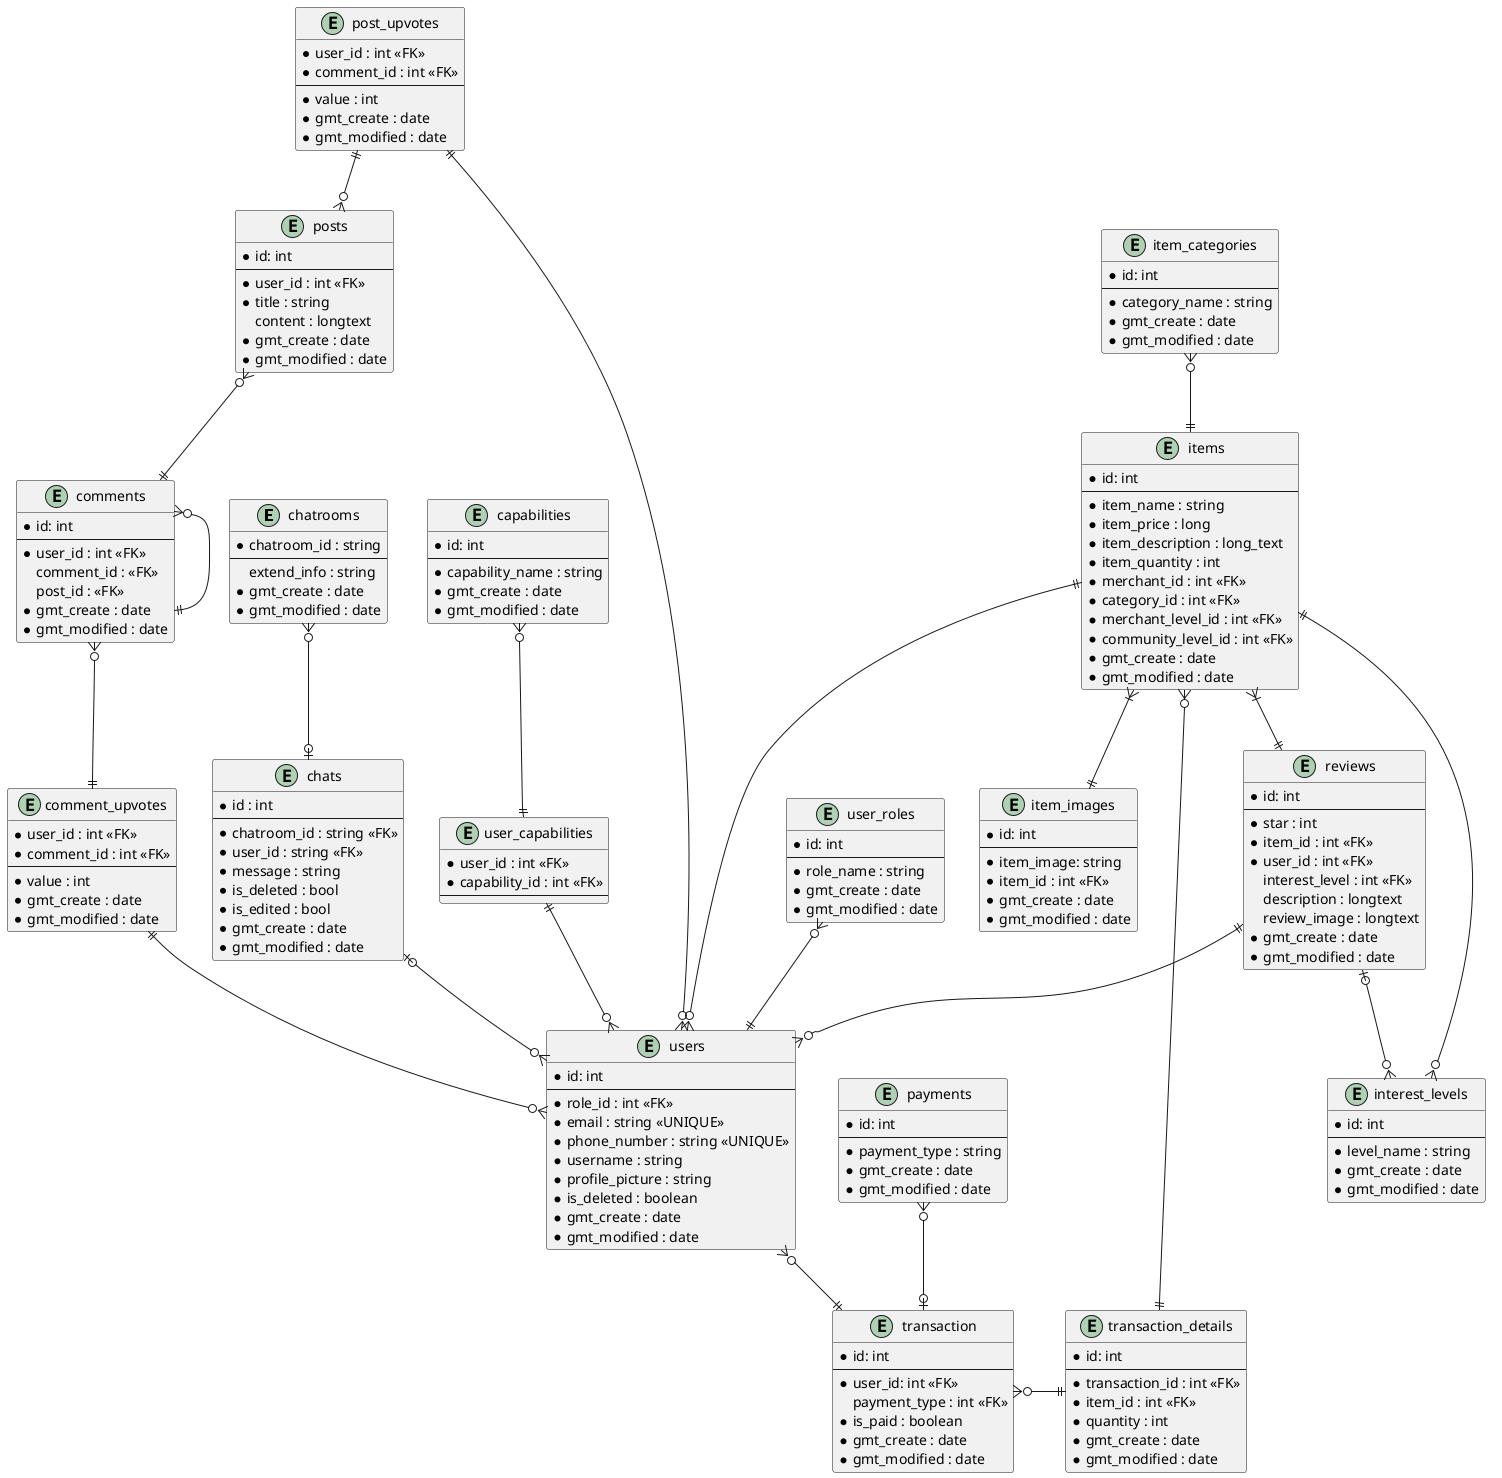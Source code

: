 @startuml class diagram

' left to right direction

' entity

' direct communication purposes
entity chatrooms {
    * chatroom_id : string
    --
    extend_info : string
    * gmt_create : date
    * gmt_modified : date
}

entity chats {
    * id : int
    --
    * chatroom_id : string <<FK>>
    * user_id : string <<FK>>
    * message : string
    * is_deleted : bool
    * is_edited : bool
    * gmt_create : date
    * gmt_modified : date
}

' for transaction purposes
entity interest_levels {
    * id: int
    --
    * level_name : string
    * gmt_create : date
    * gmt_modified : date
}

entity item_categories {
    * id: int
    --
    * category_name : string
    * gmt_create : date
    * gmt_modified : date
}

entity user_roles {
    * id: int
    --
    * role_name : string
    * gmt_create : date
    * gmt_modified : date
}

entity capabilities {
    * id: int
    --
    * capability_name : string
    * gmt_create : date
    * gmt_modified : date
}

entity user_capabilities {
    * user_id : int <<FK>>
    * capability_id : int <<FK>>
    --
}

entity payments {
    * id: int
    --
    * payment_type : string
    * gmt_create : date
    * gmt_modified : date
}

entity users {
    * id: int  
    --
    * role_id : int <<FK>>
    * email : string <<UNIQUE>>
    * phone_number : string <<UNIQUE>>
    * username : string
    * profile_picture : string
    * is_deleted : boolean
    * gmt_create : date
    * gmt_modified : date
}

entity items {
    * id: int 
    --
    * item_name : string
    * item_price : long
    * item_description : long_text
    * item_quantity : int
    * merchant_id : int <<FK>>
    * category_id : int <<FK>>
    * merchant_level_id : int <<FK>>
    * community_level_id : int <<FK>>
    * gmt_create : date
    * gmt_modified : date
}

entity item_images {
    * id: int
    --
    * item_image: string
    * item_id : int <<FK>>
    * gmt_create : date
    * gmt_modified : date
}

entity reviews {
    * id: int
    --
    * star : int
    * item_id : int <<FK>>
    * user_id : int <<FK>>
      interest_level : int <<FK>>
      description : longtext
      review_image : longtext
    * gmt_create : date
    * gmt_modified : date
}

entity transaction {
    * id: int
    --
    * user_id: int <<FK>>
    payment_type : int <<FK>>
    * is_paid : boolean
    * gmt_create : date
    * gmt_modified : date
}

entity transaction_details {
    * id: int
    --
    * transaction_id : int <<FK>>
    * item_id : int <<FK>>
    * quantity : int
    * gmt_create : date
    * gmt_modified : date
}

' for discussion purposes
entity posts {
    * id: int
    --
    * user_id : int <<FK>>
    * title : string
      content : longtext
    * gmt_create : date
    * gmt_modified : date
}

entity comments {
    * id: int
    --
    * user_id : int <<FK>>
      comment_id : <<FK>>
      post_id : <<FK>>
    * gmt_create : date
    * gmt_modified : date
}

entity comment_upvotes {
    * user_id : int <<FK>>
    * comment_id : int <<FK>>
    --
    * value : int
    * gmt_create : date
    * gmt_modified : date
}

entity post_upvotes {
    * user_id : int <<FK>>
    * comment_id : int <<FK>>
    --
    * value : int
    * gmt_create : date
    * gmt_modified : date
}


' relation
' for transaction purposes
interest_levels }o--|| items
item_categories }o--|| items

user_roles }o--|| users

payments }o--o| transaction
users }o--|| transaction
transaction }o-|| transaction_details
items }o--|| transaction_details

items }|--|| item_images
items }|--|| reviews
reviews |o--o{ interest_levels
items ||--o{ users
reviews ||--o{ users
' users }o--|| items
' users }o--|| reviews

' for discussion purposes
comments }o--|| comment_upvotes
comment_upvotes ||--o{ users
post_upvotes ||--o{ posts
post_upvotes ||--o{ users

posts }o--|| comments
comments }o--|| comments

' direct communication purposes
chats |o--o{ users
chatrooms }o--o| chats


' user capability
' users }o--||  user_capabilities
user_capabilities ||--o{ users
capabilities }o--|| user_capabilities

@enduml